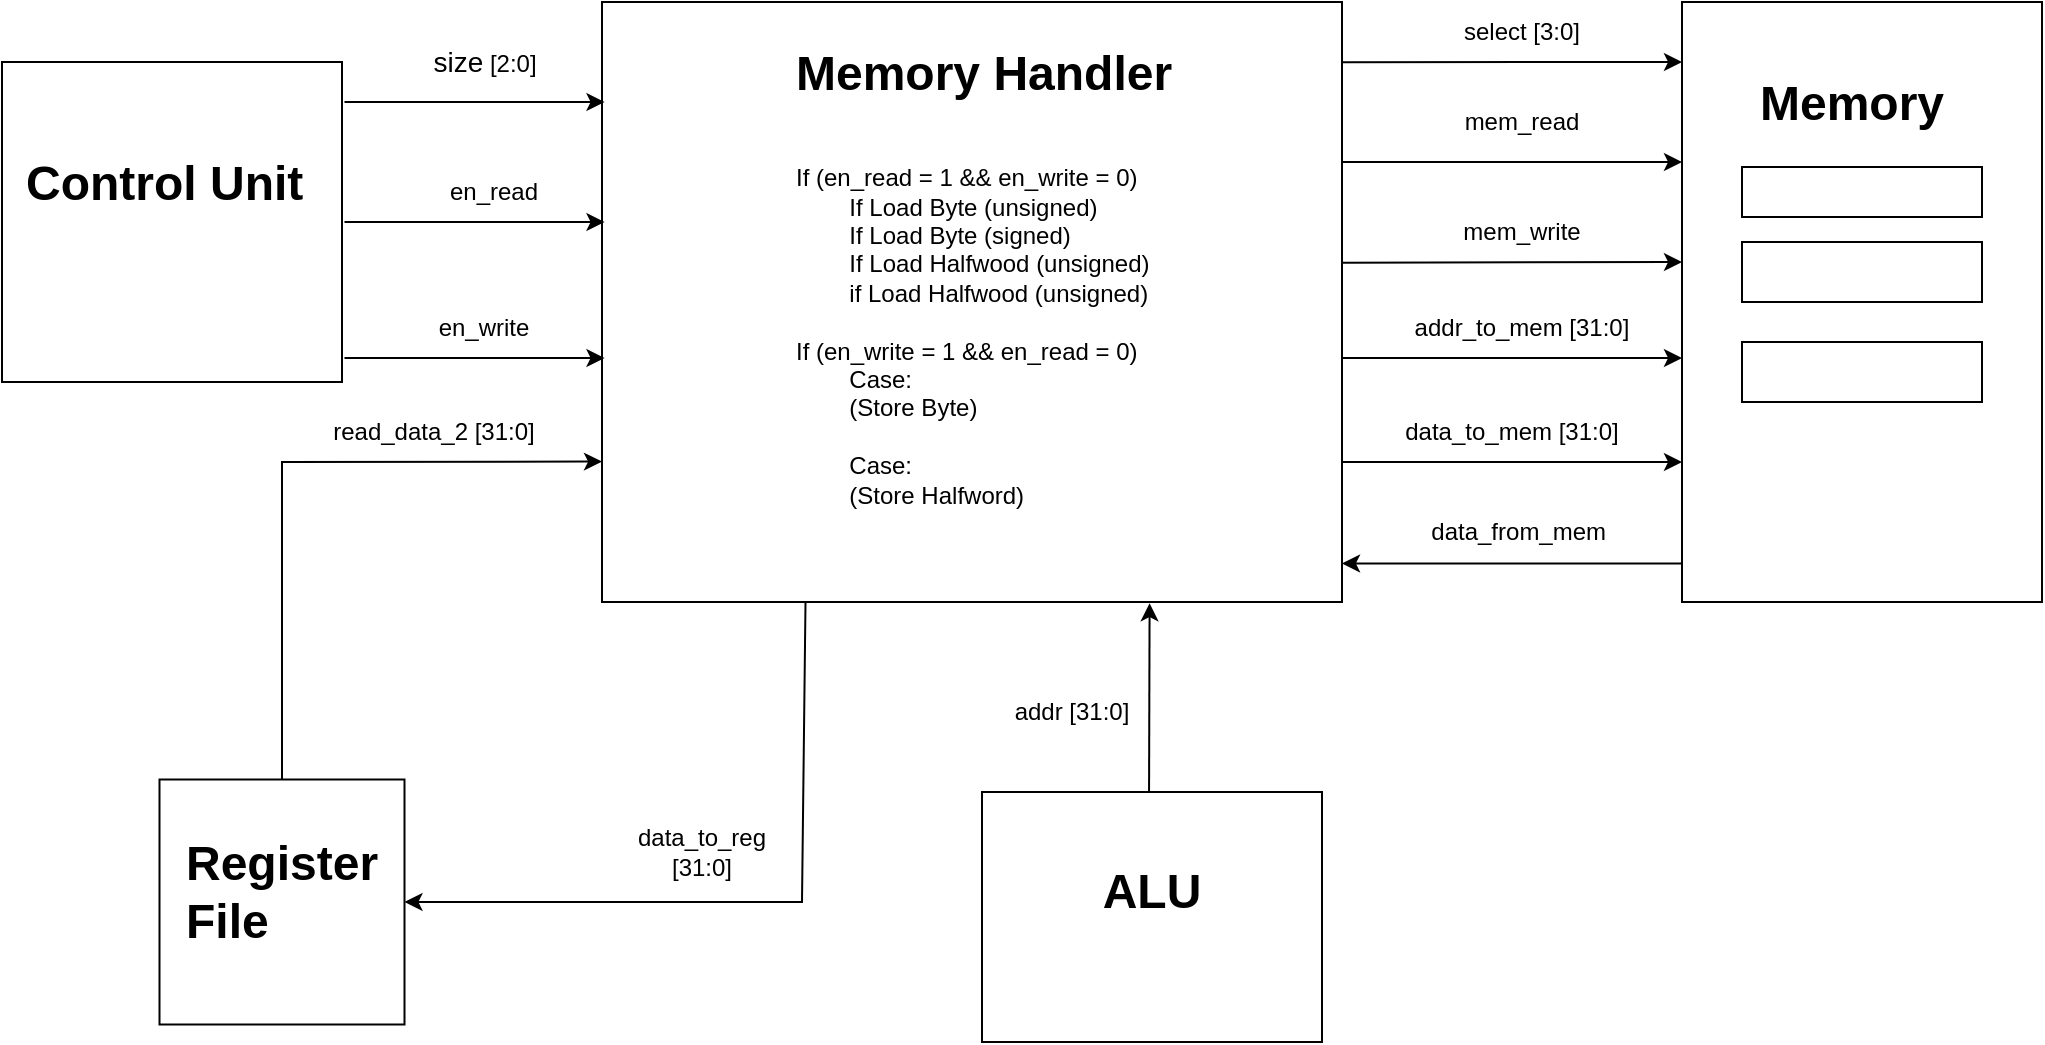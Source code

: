 <mxfile version="24.6.2" type="github">
  <diagram name="Trang-1" id="H_r4qNMvlrrulFxureWI">
    <mxGraphModel dx="1474" dy="697" grid="1" gridSize="10" guides="1" tooltips="1" connect="1" arrows="1" fold="1" page="1" pageScale="1" pageWidth="827" pageHeight="1169" math="0" shadow="0">
      <root>
        <mxCell id="0" />
        <mxCell id="1" parent="0" />
        <mxCell id="SlMsK9wnepzmydgbSHyS-1" value="" style="rounded=0;whiteSpace=wrap;html=1;" parent="1" vertex="1">
          <mxGeometry x="250" y="190" width="370" height="300" as="geometry" />
        </mxCell>
        <mxCell id="SlMsK9wnepzmydgbSHyS-2" value="" style="endArrow=classic;html=1;rounded=0;entryX=-0.006;entryY=0.804;entryDx=0;entryDy=0;entryPerimeter=0;" parent="1" edge="1">
          <mxGeometry width="50" height="50" relative="1" as="geometry">
            <mxPoint x="121.25" y="300" as="sourcePoint" />
            <mxPoint x="251.25" y="300.0" as="targetPoint" />
          </mxGeometry>
        </mxCell>
        <mxCell id="SlMsK9wnepzmydgbSHyS-4" value="" style="endArrow=classic;html=1;rounded=0;" parent="1" edge="1">
          <mxGeometry width="50" height="50" relative="1" as="geometry">
            <mxPoint x="121.25" y="240.0" as="sourcePoint" />
            <mxPoint x="251.25" y="240.0" as="targetPoint" />
          </mxGeometry>
        </mxCell>
        <mxCell id="SlMsK9wnepzmydgbSHyS-13" value="&lt;h1 style=&quot;margin-top: 0px;&quot;&gt;Memory Handler&lt;/h1&gt;&lt;div&gt;&lt;br&gt;&lt;/div&gt;&lt;div&gt;If (en_read = 1 &amp;amp;&amp;amp; en_write = 0)&amp;nbsp;&lt;/div&gt;&lt;div&gt;&lt;span style=&quot;white-space: pre;&quot;&gt;&#x9;&lt;/span&gt;&lt;span style=&quot;text-align: center; background-color: initial;&quot;&gt;If Load Byte (unsigned)&lt;/span&gt;&lt;/div&gt;&lt;div&gt;&lt;span style=&quot;background-color: initial; text-align: center;&quot;&gt;&amp;nbsp; &amp;nbsp; &amp;nbsp; &amp;nbsp; If Load Byte (signed)&lt;/span&gt;&lt;/div&gt;&lt;div&gt;&lt;span style=&quot;background-color: initial; text-align: center;&quot;&gt;&amp;nbsp; &amp;nbsp; &amp;nbsp; &amp;nbsp; If Load Halfwood (unsigned)&lt;/span&gt;&lt;/div&gt;&lt;div&gt;&lt;span style=&quot;background-color: initial; text-align: center;&quot;&gt;&amp;nbsp; &amp;nbsp; &amp;nbsp; &amp;nbsp; if Load Halfwood (unsigned)&lt;/span&gt;&lt;/div&gt;&lt;div&gt;&lt;span style=&quot;background-color: initial;&quot;&gt;&lt;br&gt;&lt;/span&gt;&lt;/div&gt;&lt;div&gt;&lt;span style=&quot;background-color: initial;&quot;&gt;If (en_write = 1 &amp;amp;&amp;amp; en_read = 0)&lt;/span&gt;&lt;/div&gt;&lt;div&gt;&lt;span style=&quot;white-space: pre;&quot;&gt;&#x9;&lt;/span&gt;Case:&amp;nbsp;&lt;/div&gt;&lt;div&gt;&lt;span style=&quot;white-space: pre;&quot;&gt;&#x9;&lt;/span&gt;(Store Byte)&lt;br&gt;&lt;/div&gt;&lt;div&gt;&lt;br&gt;&lt;/div&gt;&lt;div&gt;&lt;span style=&quot;white-space: pre;&quot;&gt;&#x9;&lt;/span&gt;Case:&amp;nbsp;&lt;br&gt;&lt;/div&gt;&lt;div&gt;&lt;span style=&quot;white-space: pre;&quot;&gt;&#x9;&lt;/span&gt;(Store Halfword)&lt;br&gt;&lt;/div&gt;&lt;div&gt;&lt;br&gt;&lt;/div&gt;" style="text;html=1;whiteSpace=wrap;overflow=hidden;rounded=0;" parent="1" vertex="1">
          <mxGeometry x="345" y="205" width="260" height="265" as="geometry" />
        </mxCell>
        <mxCell id="nYYsBkUTJJwEVYlqWwGL-1" value="" style="endArrow=classic;html=1;rounded=0;entryX=0.74;entryY=1.002;entryDx=0;entryDy=0;entryPerimeter=0;" parent="1" target="SlMsK9wnepzmydgbSHyS-1" edge="1">
          <mxGeometry width="50" height="50" relative="1" as="geometry">
            <mxPoint x="523.53" y="585" as="sourcePoint" />
            <mxPoint x="526.48" y="490" as="targetPoint" />
          </mxGeometry>
        </mxCell>
        <mxCell id="jUcvrwmncfX_A79w_pjN-4" value="" style="rounded=0;whiteSpace=wrap;html=1;" parent="1" vertex="1">
          <mxGeometry x="440" y="585" width="170" height="125" as="geometry" />
        </mxCell>
        <mxCell id="jUcvrwmncfX_A79w_pjN-5" value="&lt;font style=&quot;font-size: 24px;&quot;&gt;&lt;b&gt;ALU&lt;/b&gt;&lt;/font&gt;" style="text;html=1;align=center;verticalAlign=middle;whiteSpace=wrap;rounded=0;" parent="1" vertex="1">
          <mxGeometry x="465" y="620" width="120" height="30" as="geometry" />
        </mxCell>
        <mxCell id="jUcvrwmncfX_A79w_pjN-11" value="addr [31:0]" style="text;html=1;align=center;verticalAlign=middle;whiteSpace=wrap;rounded=0;" parent="1" vertex="1">
          <mxGeometry x="455" y="530" width="60" height="30" as="geometry" />
        </mxCell>
        <mxCell id="9XSBs2TKCVLQOdmKnw2v-7" value="&lt;font style=&quot;font-size: 14px;&quot;&gt;size&lt;/font&gt;&amp;nbsp;[2:0]" style="text;html=1;align=center;verticalAlign=middle;resizable=0;points=[];autosize=1;strokeColor=none;fillColor=none;" parent="1" vertex="1">
          <mxGeometry x="151.25" y="205" width="80" height="30" as="geometry" />
        </mxCell>
        <mxCell id="9XSBs2TKCVLQOdmKnw2v-8" value="en_read" style="text;html=1;align=center;verticalAlign=middle;whiteSpace=wrap;rounded=0;" parent="1" vertex="1">
          <mxGeometry x="166.25" y="270" width="60" height="30" as="geometry" />
        </mxCell>
        <mxCell id="9XSBs2TKCVLQOdmKnw2v-9" value="" style="endArrow=classic;html=1;rounded=0;" parent="1" edge="1">
          <mxGeometry width="50" height="50" relative="1" as="geometry">
            <mxPoint x="121.25" y="368" as="sourcePoint" />
            <mxPoint x="251.25" y="368" as="targetPoint" />
          </mxGeometry>
        </mxCell>
        <mxCell id="9XSBs2TKCVLQOdmKnw2v-10" value="en_write" style="text;html=1;align=center;verticalAlign=middle;whiteSpace=wrap;rounded=0;" parent="1" vertex="1">
          <mxGeometry x="161.25" y="338" width="60" height="30" as="geometry" />
        </mxCell>
        <mxCell id="9XSBs2TKCVLQOdmKnw2v-11" value="" style="whiteSpace=wrap;html=1;aspect=fixed;" parent="1" vertex="1">
          <mxGeometry x="28.75" y="578.75" width="122.5" height="122.5" as="geometry" />
        </mxCell>
        <mxCell id="9XSBs2TKCVLQOdmKnw2v-12" value="" style="endArrow=classic;html=1;rounded=0;exitX=0.275;exitY=1.001;exitDx=0;exitDy=0;exitPerimeter=0;entryX=1;entryY=0.5;entryDx=0;entryDy=0;" parent="1" source="SlMsK9wnepzmydgbSHyS-1" target="9XSBs2TKCVLQOdmKnw2v-11" edge="1">
          <mxGeometry width="50" height="50" relative="1" as="geometry">
            <mxPoint x="350" y="500" as="sourcePoint" />
            <mxPoint x="300" y="580" as="targetPoint" />
            <Array as="points">
              <mxPoint x="350" y="640" />
            </Array>
          </mxGeometry>
        </mxCell>
        <mxCell id="9XSBs2TKCVLQOdmKnw2v-14" value="&lt;h1 style=&quot;margin-top: 0px;&quot;&gt;&lt;br&gt;&lt;/h1&gt;" style="text;html=1;whiteSpace=wrap;overflow=hidden;rounded=0;" parent="1" vertex="1">
          <mxGeometry x="200" y="540" width="180" height="120" as="geometry" />
        </mxCell>
        <mxCell id="9XSBs2TKCVLQOdmKnw2v-15" value="&lt;h1 style=&quot;margin-top: 0px;&quot;&gt;Register File&lt;/h1&gt;" style="text;html=1;whiteSpace=wrap;overflow=hidden;rounded=0;" parent="1" vertex="1">
          <mxGeometry x="40" y="600" width="100" height="80" as="geometry" />
        </mxCell>
        <mxCell id="9XSBs2TKCVLQOdmKnw2v-16" value="data_to_reg [31:0]" style="text;html=1;align=center;verticalAlign=middle;whiteSpace=wrap;rounded=0;" parent="1" vertex="1">
          <mxGeometry x="270" y="600" width="60" height="30" as="geometry" />
        </mxCell>
        <mxCell id="9XSBs2TKCVLQOdmKnw2v-19" value="" style="endArrow=classic;html=1;rounded=0;exitX=0.5;exitY=0;exitDx=0;exitDy=0;entryX=0;entryY=0.766;entryDx=0;entryDy=0;entryPerimeter=0;" parent="1" source="9XSBs2TKCVLQOdmKnw2v-11" target="SlMsK9wnepzmydgbSHyS-1" edge="1">
          <mxGeometry width="50" height="50" relative="1" as="geometry">
            <mxPoint x="90" y="570" as="sourcePoint" />
            <mxPoint x="130" y="460" as="targetPoint" />
            <Array as="points">
              <mxPoint x="90" y="420" />
            </Array>
          </mxGeometry>
        </mxCell>
        <mxCell id="9XSBs2TKCVLQOdmKnw2v-21" value="read_data_2 [31:0]" style="text;html=1;align=center;verticalAlign=middle;whiteSpace=wrap;rounded=0;" parent="1" vertex="1">
          <mxGeometry x="106.25" y="390" width="120" height="30" as="geometry" />
        </mxCell>
        <mxCell id="9XSBs2TKCVLQOdmKnw2v-23" value="" style="rounded=0;whiteSpace=wrap;html=1;" parent="1" vertex="1">
          <mxGeometry x="-50" y="220" width="170" height="160" as="geometry" />
        </mxCell>
        <mxCell id="9XSBs2TKCVLQOdmKnw2v-24" value="&lt;h1 style=&quot;margin-top: 0px;&quot;&gt;Control Unit&lt;/h1&gt;" style="text;html=1;whiteSpace=wrap;overflow=hidden;rounded=0;" parent="1" vertex="1">
          <mxGeometry x="-40" y="260" width="160" height="70" as="geometry" />
        </mxCell>
        <mxCell id="9XSBs2TKCVLQOdmKnw2v-25" value="" style="endArrow=classic;html=1;rounded=0;" parent="1" edge="1">
          <mxGeometry width="50" height="50" relative="1" as="geometry">
            <mxPoint x="620" y="270" as="sourcePoint" />
            <mxPoint x="790" y="270" as="targetPoint" />
          </mxGeometry>
        </mxCell>
        <mxCell id="9XSBs2TKCVLQOdmKnw2v-26" value="" style="endArrow=classic;html=1;rounded=0;" parent="1" edge="1">
          <mxGeometry width="50" height="50" relative="1" as="geometry">
            <mxPoint x="620" y="320.33" as="sourcePoint" />
            <mxPoint x="790" y="320" as="targetPoint" />
          </mxGeometry>
        </mxCell>
        <mxCell id="9XSBs2TKCVLQOdmKnw2v-27" value="" style="endArrow=classic;html=1;rounded=0;" parent="1" edge="1">
          <mxGeometry width="50" height="50" relative="1" as="geometry">
            <mxPoint x="620" y="368" as="sourcePoint" />
            <mxPoint x="790" y="368" as="targetPoint" />
          </mxGeometry>
        </mxCell>
        <mxCell id="9XSBs2TKCVLQOdmKnw2v-28" value="" style="endArrow=classic;html=1;rounded=0;" parent="1" edge="1">
          <mxGeometry width="50" height="50" relative="1" as="geometry">
            <mxPoint x="620" y="420" as="sourcePoint" />
            <mxPoint x="790" y="420" as="targetPoint" />
          </mxGeometry>
        </mxCell>
        <mxCell id="9XSBs2TKCVLQOdmKnw2v-29" value="" style="endArrow=classic;html=1;rounded=0;exitX=0;exitY=0.936;exitDx=0;exitDy=0;exitPerimeter=0;" parent="1" source="9XSBs2TKCVLQOdmKnw2v-30" edge="1">
          <mxGeometry width="50" height="50" relative="1" as="geometry">
            <mxPoint x="785.68" y="470.0" as="sourcePoint" />
            <mxPoint x="620" y="470.7" as="targetPoint" />
          </mxGeometry>
        </mxCell>
        <mxCell id="9XSBs2TKCVLQOdmKnw2v-30" value="" style="rounded=0;whiteSpace=wrap;html=1;" parent="1" vertex="1">
          <mxGeometry x="790" y="190" width="180" height="300" as="geometry" />
        </mxCell>
        <mxCell id="9XSBs2TKCVLQOdmKnw2v-32" value="&lt;h1 style=&quot;margin-top: 0px;&quot;&gt;Memory&lt;/h1&gt;" style="text;html=1;whiteSpace=wrap;overflow=hidden;rounded=0;" parent="1" vertex="1">
          <mxGeometry x="827" y="220" width="120" height="70" as="geometry" />
        </mxCell>
        <mxCell id="9XSBs2TKCVLQOdmKnw2v-33" value="mem_read" style="text;html=1;align=center;verticalAlign=middle;whiteSpace=wrap;rounded=0;" parent="1" vertex="1">
          <mxGeometry x="680" y="235" width="60" height="30" as="geometry" />
        </mxCell>
        <mxCell id="9XSBs2TKCVLQOdmKnw2v-34" value="mem_write" style="text;html=1;align=center;verticalAlign=middle;whiteSpace=wrap;rounded=0;" parent="1" vertex="1">
          <mxGeometry x="680" y="290" width="60" height="30" as="geometry" />
        </mxCell>
        <mxCell id="9XSBs2TKCVLQOdmKnw2v-35" value="" style="endArrow=classic;html=1;rounded=0;entryX=0;entryY=0.133;entryDx=0;entryDy=0;entryPerimeter=0;" parent="1" edge="1">
          <mxGeometry width="50" height="50" relative="1" as="geometry">
            <mxPoint x="620" y="220.1" as="sourcePoint" />
            <mxPoint x="790" y="220.0" as="targetPoint" />
          </mxGeometry>
        </mxCell>
        <mxCell id="9XSBs2TKCVLQOdmKnw2v-36" value="select [3:0]" style="text;html=1;align=center;verticalAlign=middle;whiteSpace=wrap;rounded=0;" parent="1" vertex="1">
          <mxGeometry x="670" y="190" width="80" height="30" as="geometry" />
        </mxCell>
        <mxCell id="9XSBs2TKCVLQOdmKnw2v-37" value="addr_to_mem [31:0]" style="text;html=1;align=center;verticalAlign=middle;whiteSpace=wrap;rounded=0;" parent="1" vertex="1">
          <mxGeometry x="645" y="338" width="130" height="30" as="geometry" />
        </mxCell>
        <mxCell id="9XSBs2TKCVLQOdmKnw2v-38" value="data_to_mem [31:0]" style="text;html=1;align=center;verticalAlign=middle;whiteSpace=wrap;rounded=0;" parent="1" vertex="1">
          <mxGeometry x="640" y="390" width="130" height="30" as="geometry" />
        </mxCell>
        <mxCell id="9XSBs2TKCVLQOdmKnw2v-39" value="data_from_mem&amp;nbsp;" style="text;html=1;align=center;verticalAlign=middle;whiteSpace=wrap;rounded=0;" parent="1" vertex="1">
          <mxGeometry x="680" y="440" width="60" height="30" as="geometry" />
        </mxCell>
        <mxCell id="9XSBs2TKCVLQOdmKnw2v-40" value="" style="rounded=0;whiteSpace=wrap;html=1;" parent="1" vertex="1">
          <mxGeometry x="820" y="272.5" width="120" height="25" as="geometry" />
        </mxCell>
        <mxCell id="9XSBs2TKCVLQOdmKnw2v-41" value="" style="rounded=0;whiteSpace=wrap;html=1;" parent="1" vertex="1">
          <mxGeometry x="820" y="310" width="120" height="30" as="geometry" />
        </mxCell>
        <mxCell id="9XSBs2TKCVLQOdmKnw2v-42" value="" style="rounded=0;whiteSpace=wrap;html=1;" parent="1" vertex="1">
          <mxGeometry x="820" y="360" width="120" height="30" as="geometry" />
        </mxCell>
      </root>
    </mxGraphModel>
  </diagram>
</mxfile>
